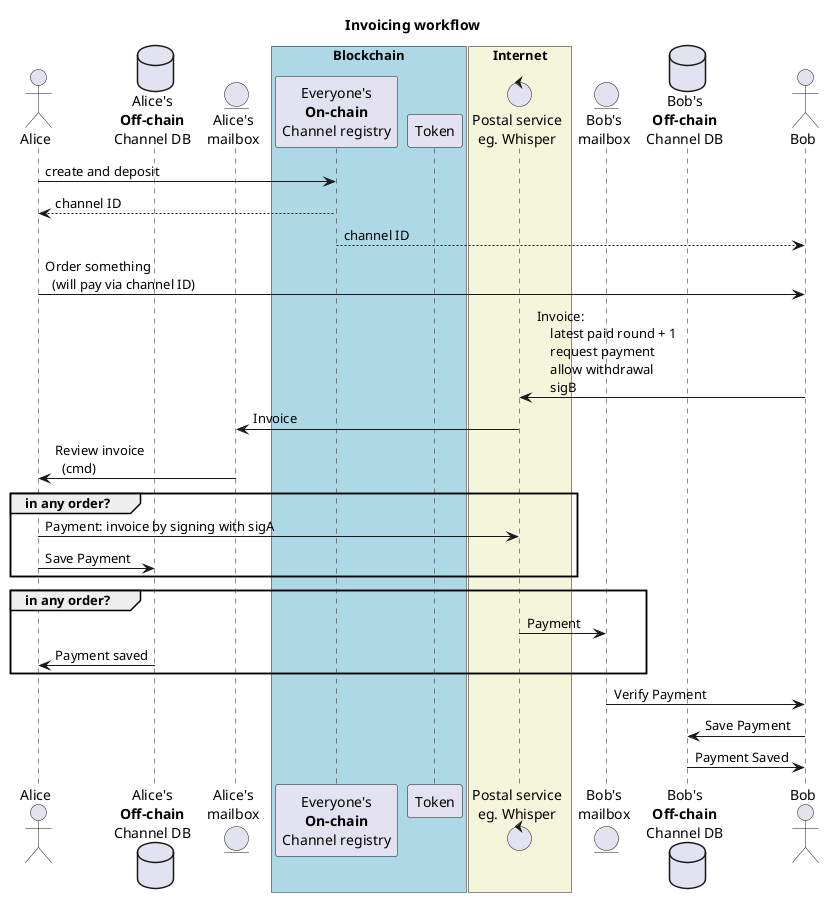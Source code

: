 @startuml
title Invoicing workflow

actor Alice as A
database "Alice's\n**Off-chain**\nChannel DB" as dbA
entity "Alice's\nmailbox" as mailA

box "Blockchain" #lightblue
    participant "Everyone's\n**On-chain**\nChannel registry" as reg
    participant "Token" as token
end box

box "Internet" #beige
    control "Postal service\neg. Whisper" as post
end box

entity "Bob's\nmailbox" as mailB
database "Bob's\n**Off-chain**\nChannel DB" as dbB
actor Bob as B

A -> reg: create and deposit
reg --> A: channel ID
reg --> B: channel ID
A -> B: Order something\n  (will pay via channel ID)

B -> post: Invoice:\n    latest paid round + 1\n    request payment\n    allow withdrawal\n    sigB

post -> mailA: Invoice
mailA -> A: Review invoice\n  (cmd)

group in any order?
    A -> post: Payment: invoice by signing with sigA
    A -> dbA: Save Payment
end

group in any order?
    post -> mailB: Payment
    dbA -> A: Payment saved
end

mailB -> B: Verify Payment
B -> dbB: Save Payment
dbB -> B: Payment Saved

@enduml
